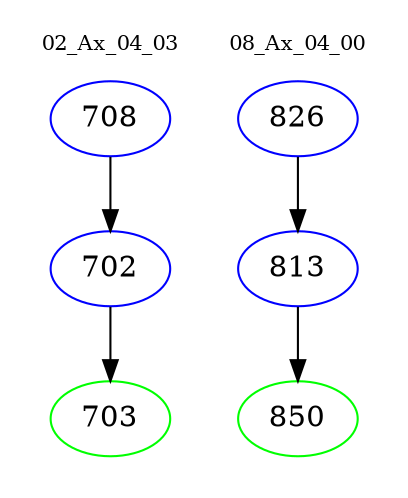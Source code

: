 digraph{
subgraph cluster_0 {
color = white
label = "02_Ax_04_03";
fontsize=10;
T0_708 [label="708", color="blue"]
T0_708 -> T0_702 [color="black"]
T0_702 [label="702", color="blue"]
T0_702 -> T0_703 [color="black"]
T0_703 [label="703", color="green"]
}
subgraph cluster_1 {
color = white
label = "08_Ax_04_00";
fontsize=10;
T1_826 [label="826", color="blue"]
T1_826 -> T1_813 [color="black"]
T1_813 [label="813", color="blue"]
T1_813 -> T1_850 [color="black"]
T1_850 [label="850", color="green"]
}
}
